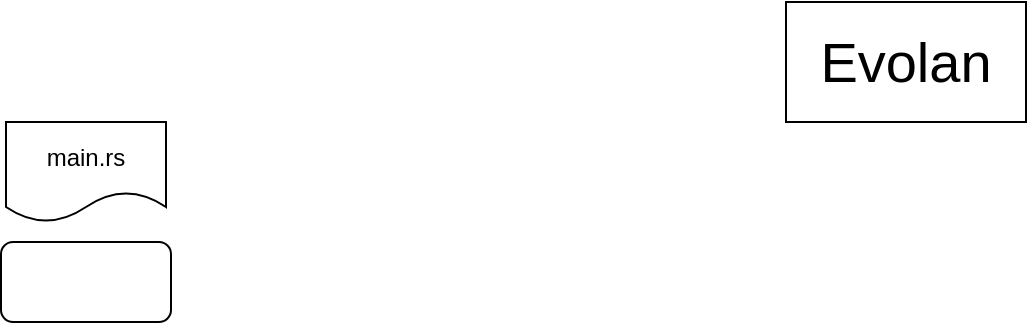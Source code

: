 <mxfile version="22.1.18" type="github">
  <diagram name="Page-1" id="74e2e168-ea6b-b213-b513-2b3c1d86103e">
    <mxGraphModel dx="1221" dy="759" grid="1" gridSize="10" guides="1" tooltips="1" connect="1" arrows="1" fold="1" page="1" pageScale="1" pageWidth="1100" pageHeight="850" background="none" math="0" shadow="0">
      <root>
        <mxCell id="0" />
        <mxCell id="1" parent="0" />
        <mxCell id="aTYlrAFWaxWMU6MAp0pv-1" value="&lt;font style=&quot;font-size: 28px;&quot;&gt;Evolan&lt;/font&gt;" style="rounded=0;whiteSpace=wrap;html=1;" vertex="1" parent="1">
          <mxGeometry x="490" y="30" width="120" height="60" as="geometry" />
        </mxCell>
        <mxCell id="aTYlrAFWaxWMU6MAp0pv-3" value="main.rs" style="shape=document;whiteSpace=wrap;html=1;boundedLbl=1;" vertex="1" parent="1">
          <mxGeometry x="100" y="90" width="80" height="50" as="geometry" />
        </mxCell>
        <mxCell id="aTYlrAFWaxWMU6MAp0pv-4" value="" style="rounded=1;whiteSpace=wrap;html=1;" vertex="1" parent="1">
          <mxGeometry x="97.5" y="150" width="85" height="40" as="geometry" />
        </mxCell>
      </root>
    </mxGraphModel>
  </diagram>
</mxfile>
